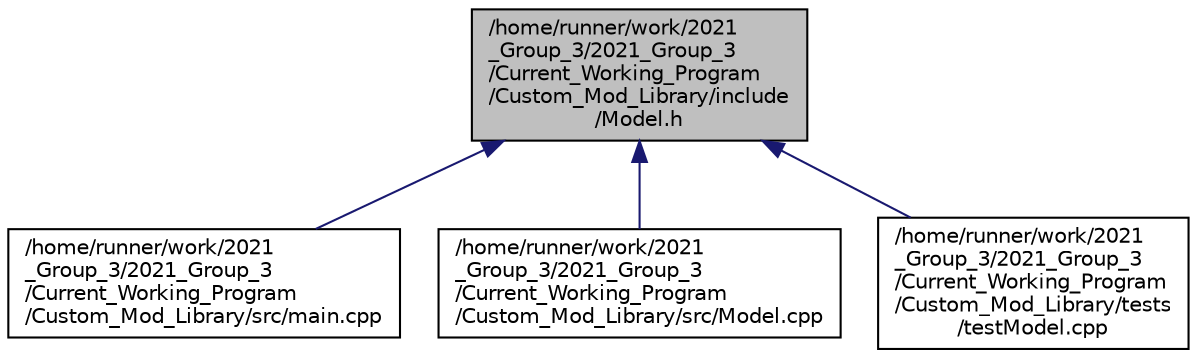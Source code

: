 digraph "/home/runner/work/2021_Group_3/2021_Group_3/Current_Working_Program/Custom_Mod_Library/include/Model.h"
{
 // LATEX_PDF_SIZE
  bgcolor="transparent";
  edge [fontname="Helvetica",fontsize="10",labelfontname="Helvetica",labelfontsize="10"];
  node [fontname="Helvetica",fontsize="10",shape=record];
  Node1 [label="/home/runner/work/2021\l_Group_3/2021_Group_3\l/Current_Working_Program\l/Custom_Mod_Library/include\l/Model.h",height=0.2,width=0.4,color="black", fillcolor="grey75", style="filled", fontcolor="black",tooltip="Class used to open, save and store .mod files."];
  Node1 -> Node2 [dir="back",color="midnightblue",fontsize="10",style="solid",fontname="Helvetica"];
  Node2 [label="/home/runner/work/2021\l_Group_3/2021_Group_3\l/Current_Working_Program\l/Custom_Mod_Library/src/main.cpp",height=0.2,width=0.4,color="black",URL="$_custom___mod___library_2src_2main_8cpp.html",tooltip=" "];
  Node1 -> Node3 [dir="back",color="midnightblue",fontsize="10",style="solid",fontname="Helvetica"];
  Node3 [label="/home/runner/work/2021\l_Group_3/2021_Group_3\l/Current_Working_Program\l/Custom_Mod_Library/src/Model.cpp",height=0.2,width=0.4,color="black",URL="$_model_8cpp.html",tooltip=" "];
  Node1 -> Node4 [dir="back",color="midnightblue",fontsize="10",style="solid",fontname="Helvetica"];
  Node4 [label="/home/runner/work/2021\l_Group_3/2021_Group_3\l/Current_Working_Program\l/Custom_Mod_Library/tests\l/testModel.cpp",height=0.2,width=0.4,color="black",URL="$test_model_8cpp.html",tooltip=" "];
}
